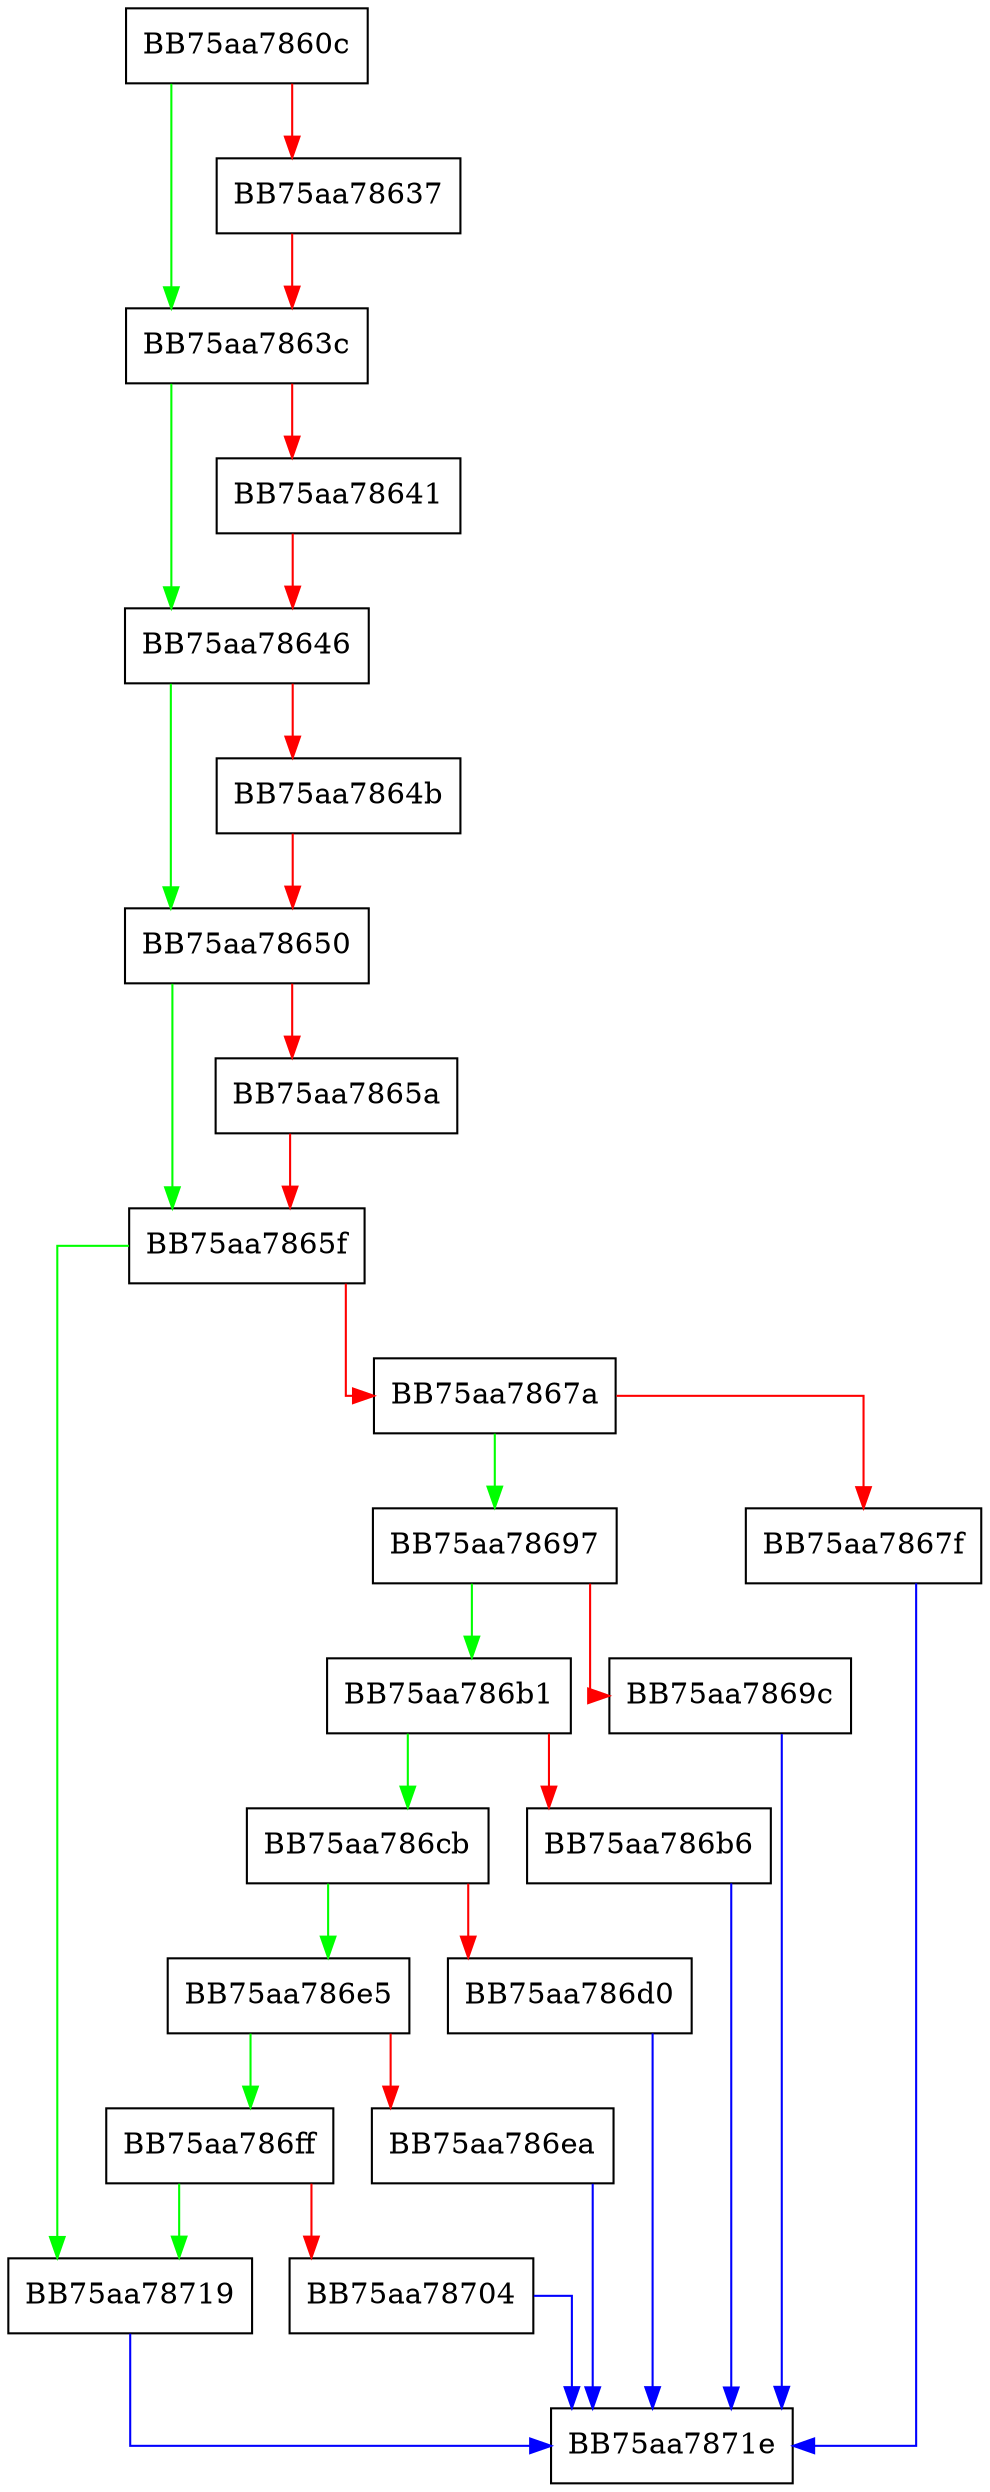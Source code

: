 digraph SetOutputAttributes {
  node [shape="box"];
  graph [splines=ortho];
  BB75aa7860c -> BB75aa7863c [color="green"];
  BB75aa7860c -> BB75aa78637 [color="red"];
  BB75aa78637 -> BB75aa7863c [color="red"];
  BB75aa7863c -> BB75aa78646 [color="green"];
  BB75aa7863c -> BB75aa78641 [color="red"];
  BB75aa78641 -> BB75aa78646 [color="red"];
  BB75aa78646 -> BB75aa78650 [color="green"];
  BB75aa78646 -> BB75aa7864b [color="red"];
  BB75aa7864b -> BB75aa78650 [color="red"];
  BB75aa78650 -> BB75aa7865f [color="green"];
  BB75aa78650 -> BB75aa7865a [color="red"];
  BB75aa7865a -> BB75aa7865f [color="red"];
  BB75aa7865f -> BB75aa78719 [color="green"];
  BB75aa7865f -> BB75aa7867a [color="red"];
  BB75aa7867a -> BB75aa78697 [color="green"];
  BB75aa7867a -> BB75aa7867f [color="red"];
  BB75aa7867f -> BB75aa7871e [color="blue"];
  BB75aa78697 -> BB75aa786b1 [color="green"];
  BB75aa78697 -> BB75aa7869c [color="red"];
  BB75aa7869c -> BB75aa7871e [color="blue"];
  BB75aa786b1 -> BB75aa786cb [color="green"];
  BB75aa786b1 -> BB75aa786b6 [color="red"];
  BB75aa786b6 -> BB75aa7871e [color="blue"];
  BB75aa786cb -> BB75aa786e5 [color="green"];
  BB75aa786cb -> BB75aa786d0 [color="red"];
  BB75aa786d0 -> BB75aa7871e [color="blue"];
  BB75aa786e5 -> BB75aa786ff [color="green"];
  BB75aa786e5 -> BB75aa786ea [color="red"];
  BB75aa786ea -> BB75aa7871e [color="blue"];
  BB75aa786ff -> BB75aa78719 [color="green"];
  BB75aa786ff -> BB75aa78704 [color="red"];
  BB75aa78704 -> BB75aa7871e [color="blue"];
  BB75aa78719 -> BB75aa7871e [color="blue"];
}